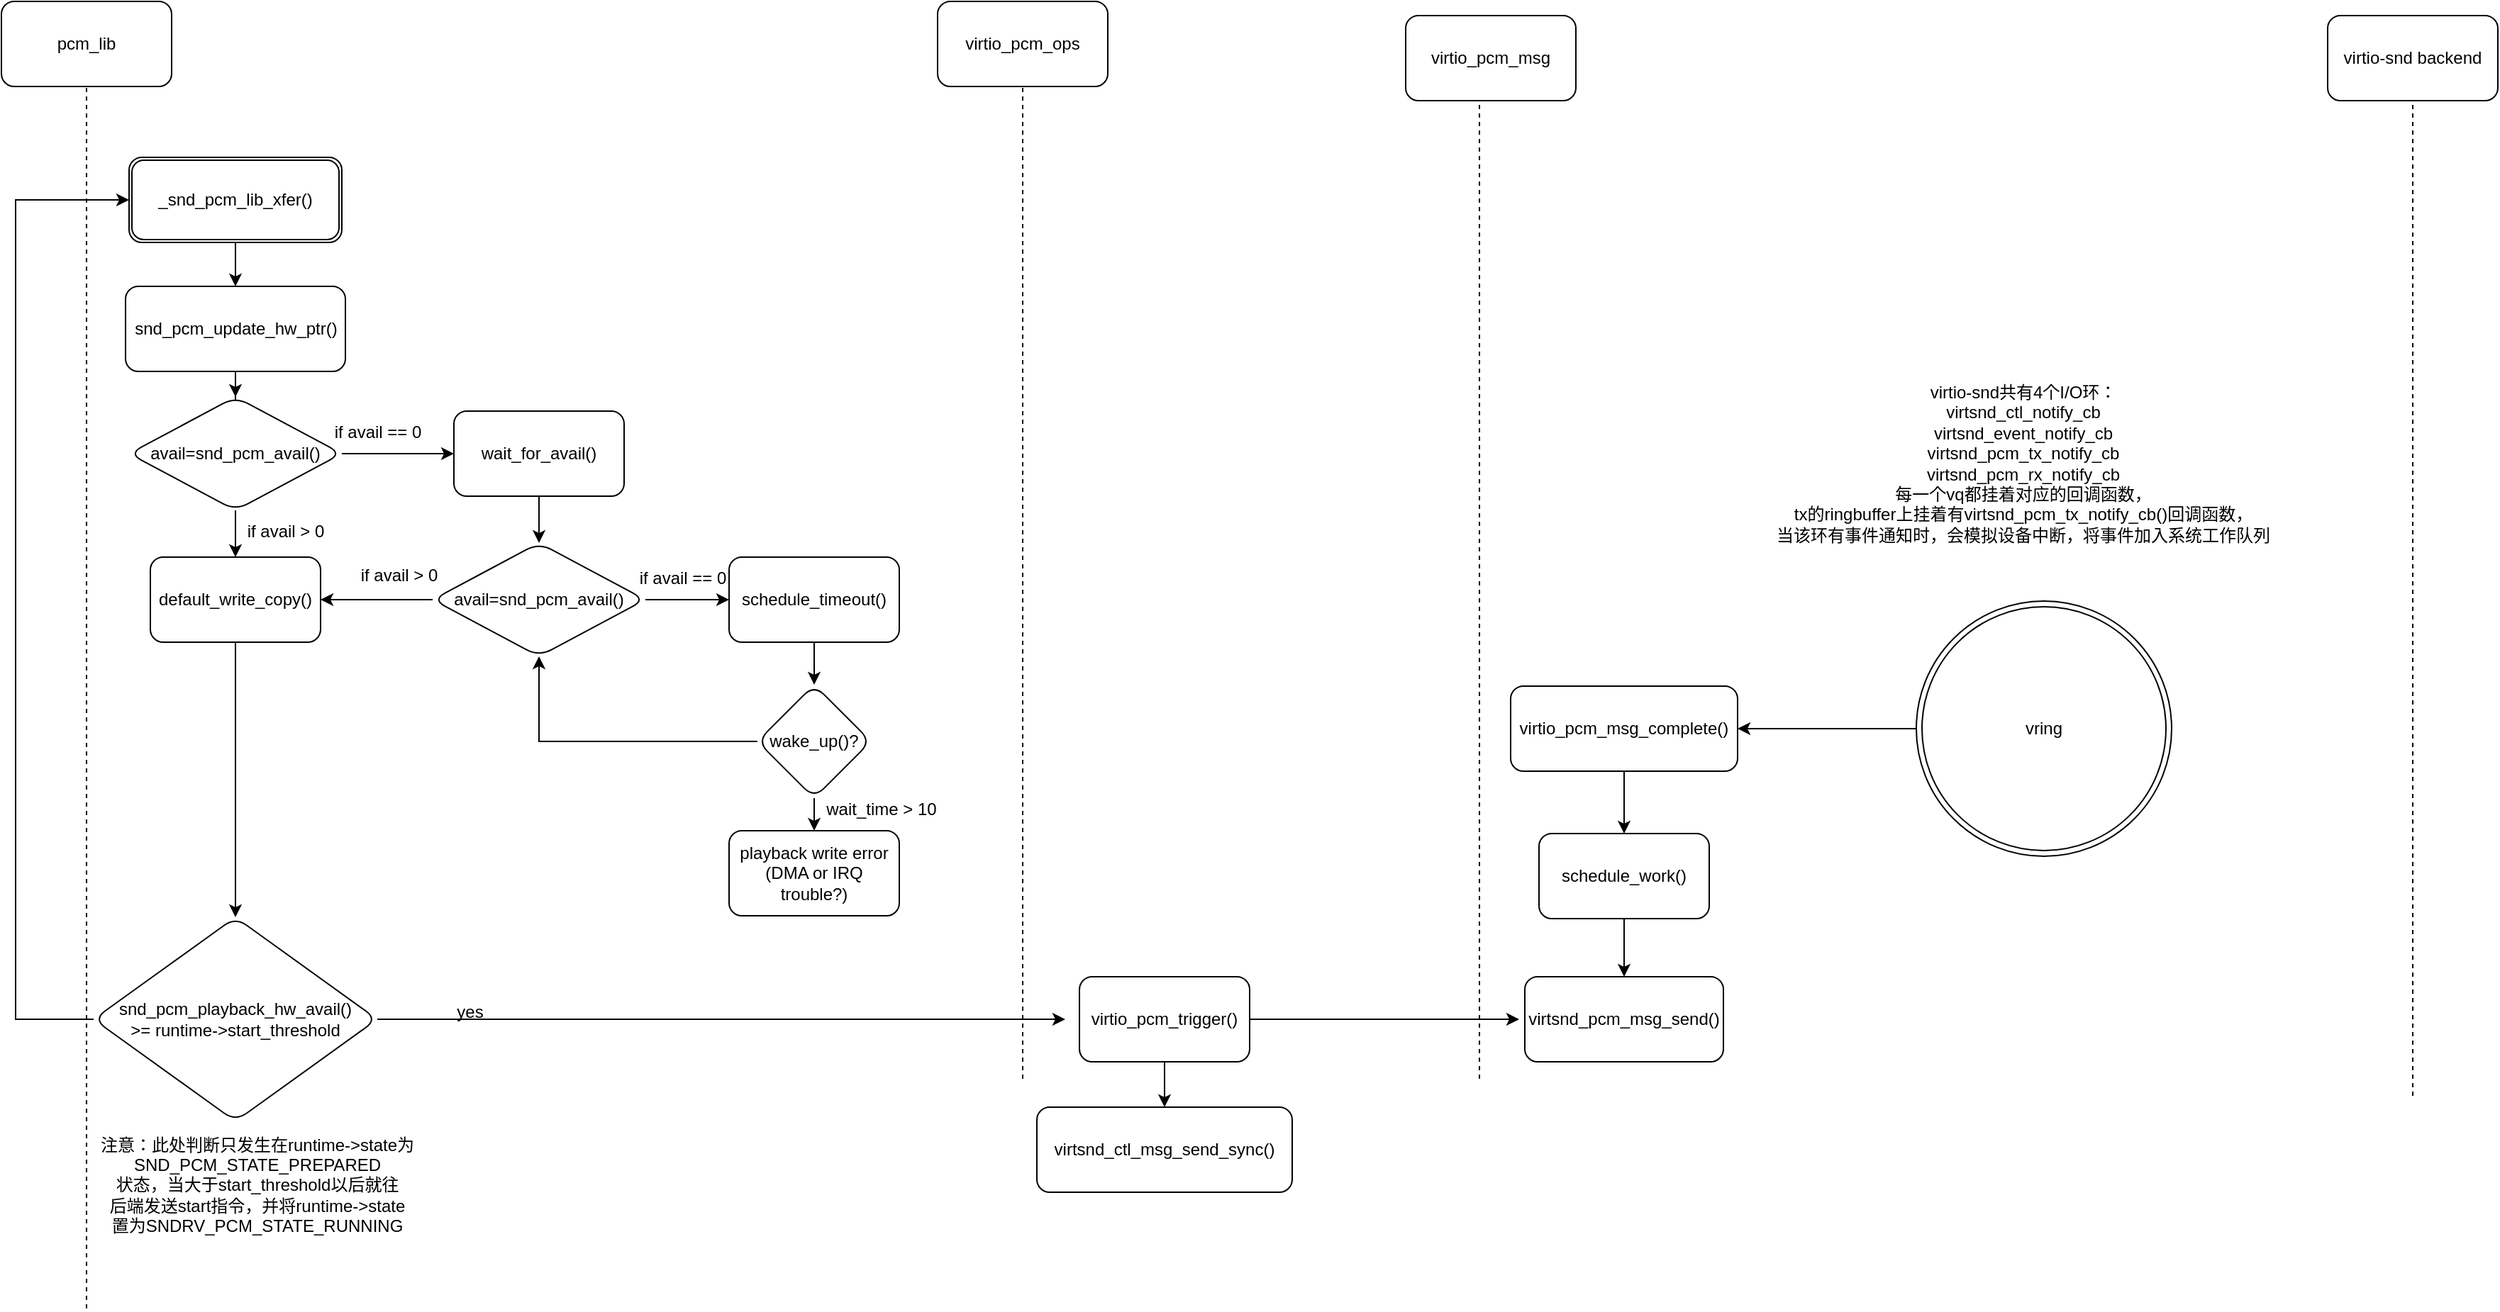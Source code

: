 <mxfile version="22.1.11" type="github">
  <diagram name="Page-1" id="oxIBppUR0O7fYyhMZaKm">
    <mxGraphModel dx="1434" dy="884" grid="1" gridSize="10" guides="1" tooltips="1" connect="1" arrows="1" fold="1" page="1" pageScale="1" pageWidth="827" pageHeight="1169" math="0" shadow="0">
      <root>
        <mxCell id="0" />
        <mxCell id="1" parent="0" />
        <mxCell id="Qplc67h_rqEwvxR7cmCl-1" value="pcm_lib" style="rounded=1;whiteSpace=wrap;html=1;" vertex="1" parent="1">
          <mxGeometry x="70" y="240" width="120" height="60" as="geometry" />
        </mxCell>
        <mxCell id="Qplc67h_rqEwvxR7cmCl-3" value="" style="endArrow=none;dashed=1;html=1;rounded=0;entryX=0.5;entryY=1;entryDx=0;entryDy=0;" edge="1" parent="1" target="Qplc67h_rqEwvxR7cmCl-1">
          <mxGeometry width="50" height="50" relative="1" as="geometry">
            <mxPoint x="130" y="1162" as="sourcePoint" />
            <mxPoint x="440" y="370" as="targetPoint" />
          </mxGeometry>
        </mxCell>
        <mxCell id="Qplc67h_rqEwvxR7cmCl-21" value="" style="edgeStyle=orthogonalEdgeStyle;rounded=0;orthogonalLoop=1;jettySize=auto;html=1;" edge="1" parent="1" source="Qplc67h_rqEwvxR7cmCl-14" target="Qplc67h_rqEwvxR7cmCl-20">
          <mxGeometry relative="1" as="geometry" />
        </mxCell>
        <mxCell id="Qplc67h_rqEwvxR7cmCl-14" value="_snd_pcm_lib_xfer()" style="shape=ext;double=1;rounded=1;whiteSpace=wrap;html=1;" vertex="1" parent="1">
          <mxGeometry x="160" y="350" width="150" height="60" as="geometry" />
        </mxCell>
        <mxCell id="Qplc67h_rqEwvxR7cmCl-25" value="" style="edgeStyle=orthogonalEdgeStyle;rounded=0;orthogonalLoop=1;jettySize=auto;html=1;" edge="1" parent="1" source="Qplc67h_rqEwvxR7cmCl-20" target="Qplc67h_rqEwvxR7cmCl-24">
          <mxGeometry relative="1" as="geometry" />
        </mxCell>
        <mxCell id="Qplc67h_rqEwvxR7cmCl-20" value="snd_pcm_update_hw_ptr()" style="whiteSpace=wrap;html=1;rounded=1;" vertex="1" parent="1">
          <mxGeometry x="157.5" y="441" width="155" height="60" as="geometry" />
        </mxCell>
        <mxCell id="Qplc67h_rqEwvxR7cmCl-27" value="" style="edgeStyle=orthogonalEdgeStyle;rounded=0;orthogonalLoop=1;jettySize=auto;html=1;" edge="1" parent="1" source="Qplc67h_rqEwvxR7cmCl-24" target="Qplc67h_rqEwvxR7cmCl-26">
          <mxGeometry relative="1" as="geometry" />
        </mxCell>
        <mxCell id="Qplc67h_rqEwvxR7cmCl-30" value="" style="edgeStyle=orthogonalEdgeStyle;rounded=0;orthogonalLoop=1;jettySize=auto;html=1;" edge="1" parent="1" source="Qplc67h_rqEwvxR7cmCl-24" target="Qplc67h_rqEwvxR7cmCl-29">
          <mxGeometry relative="1" as="geometry" />
        </mxCell>
        <mxCell id="Qplc67h_rqEwvxR7cmCl-24" value="avail=snd_pcm_avail()" style="rhombus;whiteSpace=wrap;html=1;rounded=1;" vertex="1" parent="1">
          <mxGeometry x="160" y="519" width="150" height="80" as="geometry" />
        </mxCell>
        <mxCell id="Qplc67h_rqEwvxR7cmCl-35" value="" style="edgeStyle=orthogonalEdgeStyle;rounded=0;orthogonalLoop=1;jettySize=auto;html=1;" edge="1" parent="1" source="Qplc67h_rqEwvxR7cmCl-26" target="Qplc67h_rqEwvxR7cmCl-34">
          <mxGeometry relative="1" as="geometry" />
        </mxCell>
        <mxCell id="Qplc67h_rqEwvxR7cmCl-26" value="wait_for_avail()" style="whiteSpace=wrap;html=1;rounded=1;" vertex="1" parent="1">
          <mxGeometry x="389" y="529" width="120" height="60" as="geometry" />
        </mxCell>
        <mxCell id="Qplc67h_rqEwvxR7cmCl-28" value="if avail == 0" style="text;html=1;align=center;verticalAlign=middle;resizable=0;points=[];autosize=1;strokeColor=none;fillColor=none;" vertex="1" parent="1">
          <mxGeometry x="295" y="529" width="80" height="30" as="geometry" />
        </mxCell>
        <mxCell id="Qplc67h_rqEwvxR7cmCl-33" value="" style="edgeStyle=orthogonalEdgeStyle;rounded=0;orthogonalLoop=1;jettySize=auto;html=1;" edge="1" parent="1" source="Qplc67h_rqEwvxR7cmCl-29" target="Qplc67h_rqEwvxR7cmCl-32">
          <mxGeometry relative="1" as="geometry" />
        </mxCell>
        <mxCell id="Qplc67h_rqEwvxR7cmCl-29" value="default_write_copy()" style="whiteSpace=wrap;html=1;rounded=1;" vertex="1" parent="1">
          <mxGeometry x="175" y="632" width="120" height="60" as="geometry" />
        </mxCell>
        <mxCell id="Qplc67h_rqEwvxR7cmCl-31" value="if avail &amp;gt; 0" style="text;html=1;align=center;verticalAlign=middle;resizable=0;points=[];autosize=1;strokeColor=none;fillColor=none;" vertex="1" parent="1">
          <mxGeometry x="230" y="599" width="80" height="30" as="geometry" />
        </mxCell>
        <mxCell id="Qplc67h_rqEwvxR7cmCl-56" style="edgeStyle=orthogonalEdgeStyle;rounded=0;orthogonalLoop=1;jettySize=auto;html=1;" edge="1" parent="1" source="Qplc67h_rqEwvxR7cmCl-32">
          <mxGeometry relative="1" as="geometry">
            <mxPoint x="820" y="958" as="targetPoint" />
          </mxGeometry>
        </mxCell>
        <mxCell id="Qplc67h_rqEwvxR7cmCl-66" style="edgeStyle=orthogonalEdgeStyle;rounded=0;orthogonalLoop=1;jettySize=auto;html=1;exitX=0;exitY=0.5;exitDx=0;exitDy=0;entryX=0;entryY=0.5;entryDx=0;entryDy=0;" edge="1" parent="1" source="Qplc67h_rqEwvxR7cmCl-32" target="Qplc67h_rqEwvxR7cmCl-14">
          <mxGeometry relative="1" as="geometry">
            <Array as="points">
              <mxPoint x="80" y="958" />
              <mxPoint x="80" y="380" />
            </Array>
          </mxGeometry>
        </mxCell>
        <mxCell id="Qplc67h_rqEwvxR7cmCl-32" value="snd_pcm_playback_hw_avail() &lt;br&gt;&amp;gt;= runtime-&amp;gt;start_threshold" style="rhombus;whiteSpace=wrap;html=1;rounded=1;" vertex="1" parent="1">
          <mxGeometry x="135" y="886" width="200" height="144" as="geometry" />
        </mxCell>
        <mxCell id="Qplc67h_rqEwvxR7cmCl-40" value="" style="edgeStyle=orthogonalEdgeStyle;rounded=0;orthogonalLoop=1;jettySize=auto;html=1;" edge="1" parent="1" source="Qplc67h_rqEwvxR7cmCl-34" target="Qplc67h_rqEwvxR7cmCl-39">
          <mxGeometry relative="1" as="geometry" />
        </mxCell>
        <mxCell id="Qplc67h_rqEwvxR7cmCl-42" value="" style="edgeStyle=orthogonalEdgeStyle;rounded=0;orthogonalLoop=1;jettySize=auto;html=1;" edge="1" parent="1" source="Qplc67h_rqEwvxR7cmCl-34" target="Qplc67h_rqEwvxR7cmCl-29">
          <mxGeometry relative="1" as="geometry" />
        </mxCell>
        <mxCell id="Qplc67h_rqEwvxR7cmCl-34" value="avail=snd_pcm_avail()" style="rhombus;whiteSpace=wrap;html=1;rounded=1;" vertex="1" parent="1">
          <mxGeometry x="374" y="622" width="150" height="80" as="geometry" />
        </mxCell>
        <mxCell id="Qplc67h_rqEwvxR7cmCl-48" value="" style="edgeStyle=orthogonalEdgeStyle;rounded=0;orthogonalLoop=1;jettySize=auto;html=1;" edge="1" parent="1" source="Qplc67h_rqEwvxR7cmCl-39" target="Qplc67h_rqEwvxR7cmCl-47">
          <mxGeometry relative="1" as="geometry" />
        </mxCell>
        <mxCell id="Qplc67h_rqEwvxR7cmCl-39" value="schedule_timeout()" style="whiteSpace=wrap;html=1;rounded=1;" vertex="1" parent="1">
          <mxGeometry x="583" y="632" width="120" height="60" as="geometry" />
        </mxCell>
        <mxCell id="Qplc67h_rqEwvxR7cmCl-41" value="if avail == 0" style="text;html=1;align=center;verticalAlign=middle;resizable=0;points=[];autosize=1;strokeColor=none;fillColor=none;" vertex="1" parent="1">
          <mxGeometry x="510" y="632" width="80" height="30" as="geometry" />
        </mxCell>
        <mxCell id="Qplc67h_rqEwvxR7cmCl-43" value="if avail &amp;gt; 0" style="text;html=1;align=center;verticalAlign=middle;resizable=0;points=[];autosize=1;strokeColor=none;fillColor=none;" vertex="1" parent="1">
          <mxGeometry x="310" y="630" width="80" height="30" as="geometry" />
        </mxCell>
        <mxCell id="Qplc67h_rqEwvxR7cmCl-49" style="edgeStyle=orthogonalEdgeStyle;rounded=0;orthogonalLoop=1;jettySize=auto;html=1;entryX=0.5;entryY=1;entryDx=0;entryDy=0;" edge="1" parent="1" source="Qplc67h_rqEwvxR7cmCl-47" target="Qplc67h_rqEwvxR7cmCl-34">
          <mxGeometry relative="1" as="geometry" />
        </mxCell>
        <mxCell id="Qplc67h_rqEwvxR7cmCl-51" value="" style="edgeStyle=orthogonalEdgeStyle;rounded=0;orthogonalLoop=1;jettySize=auto;html=1;" edge="1" parent="1" source="Qplc67h_rqEwvxR7cmCl-47" target="Qplc67h_rqEwvxR7cmCl-50">
          <mxGeometry relative="1" as="geometry" />
        </mxCell>
        <mxCell id="Qplc67h_rqEwvxR7cmCl-47" value="wake_up()?" style="rhombus;whiteSpace=wrap;html=1;rounded=1;" vertex="1" parent="1">
          <mxGeometry x="603" y="722" width="80" height="80" as="geometry" />
        </mxCell>
        <mxCell id="Qplc67h_rqEwvxR7cmCl-50" value="playback write error (DMA or IRQ trouble?)" style="whiteSpace=wrap;html=1;rounded=1;" vertex="1" parent="1">
          <mxGeometry x="583" y="825" width="120" height="60" as="geometry" />
        </mxCell>
        <mxCell id="Qplc67h_rqEwvxR7cmCl-52" value="wait_time &amp;gt; 10" style="text;html=1;align=center;verticalAlign=middle;resizable=0;points=[];autosize=1;strokeColor=none;fillColor=none;" vertex="1" parent="1">
          <mxGeometry x="640" y="795" width="100" height="30" as="geometry" />
        </mxCell>
        <mxCell id="Qplc67h_rqEwvxR7cmCl-54" value="virtio_pcm_ops" style="rounded=1;whiteSpace=wrap;html=1;" vertex="1" parent="1">
          <mxGeometry x="730" y="240" width="120" height="60" as="geometry" />
        </mxCell>
        <mxCell id="Qplc67h_rqEwvxR7cmCl-55" value="" style="endArrow=none;dashed=1;html=1;rounded=0;entryX=0.5;entryY=1;entryDx=0;entryDy=0;" edge="1" parent="1" target="Qplc67h_rqEwvxR7cmCl-54">
          <mxGeometry width="50" height="50" relative="1" as="geometry">
            <mxPoint x="790" y="1000" as="sourcePoint" />
            <mxPoint x="450" y="380" as="targetPoint" />
          </mxGeometry>
        </mxCell>
        <mxCell id="Qplc67h_rqEwvxR7cmCl-57" value="yes" style="text;html=1;align=center;verticalAlign=middle;resizable=0;points=[];autosize=1;strokeColor=none;fillColor=none;" vertex="1" parent="1">
          <mxGeometry x="380" y="938" width="40" height="30" as="geometry" />
        </mxCell>
        <mxCell id="Qplc67h_rqEwvxR7cmCl-59" value="virtio-snd backend" style="rounded=1;whiteSpace=wrap;html=1;" vertex="1" parent="1">
          <mxGeometry x="1710" y="250" width="120" height="60" as="geometry" />
        </mxCell>
        <mxCell id="Qplc67h_rqEwvxR7cmCl-60" value="" style="endArrow=none;dashed=1;html=1;rounded=0;entryX=0.5;entryY=1;entryDx=0;entryDy=0;" edge="1" parent="1">
          <mxGeometry width="50" height="50" relative="1" as="geometry">
            <mxPoint x="1112" y="1000" as="sourcePoint" />
            <mxPoint x="1112" y="300" as="targetPoint" />
          </mxGeometry>
        </mxCell>
        <mxCell id="Qplc67h_rqEwvxR7cmCl-62" style="edgeStyle=orthogonalEdgeStyle;rounded=0;orthogonalLoop=1;jettySize=auto;html=1;entryX=0;entryY=0.5;entryDx=0;entryDy=0;" edge="1" parent="1" source="Qplc67h_rqEwvxR7cmCl-61">
          <mxGeometry relative="1" as="geometry">
            <mxPoint x="1140" y="958" as="targetPoint" />
          </mxGeometry>
        </mxCell>
        <mxCell id="Qplc67h_rqEwvxR7cmCl-64" value="" style="edgeStyle=orthogonalEdgeStyle;rounded=0;orthogonalLoop=1;jettySize=auto;html=1;" edge="1" parent="1" source="Qplc67h_rqEwvxR7cmCl-61" target="Qplc67h_rqEwvxR7cmCl-63">
          <mxGeometry relative="1" as="geometry" />
        </mxCell>
        <mxCell id="Qplc67h_rqEwvxR7cmCl-61" value="virtio_pcm_trigger()" style="rounded=1;whiteSpace=wrap;html=1;" vertex="1" parent="1">
          <mxGeometry x="830" y="928" width="120" height="60" as="geometry" />
        </mxCell>
        <mxCell id="Qplc67h_rqEwvxR7cmCl-63" value="virtsnd_ctl_msg_send_sync()" style="rounded=1;whiteSpace=wrap;html=1;" vertex="1" parent="1">
          <mxGeometry x="800" y="1020" width="180" height="60" as="geometry" />
        </mxCell>
        <mxCell id="Qplc67h_rqEwvxR7cmCl-68" value="注意：此处判断只发生在runtime-&amp;gt;state为&lt;br style=&quot;border-color: var(--border-color);&quot;&gt;SND_PCM_STATE_PREPARED&lt;br style=&quot;border-color: var(--border-color);&quot;&gt;状态，当大于start_threshold以后就往&lt;br&gt;后端发送start指令，并将runtime-&amp;gt;state&lt;br style=&quot;border-color: var(--border-color);&quot;&gt;置为SNDRV_PCM_STATE_RUNNING" style="text;html=1;align=center;verticalAlign=middle;resizable=0;points=[];autosize=1;strokeColor=none;fillColor=none;" vertex="1" parent="1">
          <mxGeometry x="130" y="1030" width="240" height="90" as="geometry" />
        </mxCell>
        <mxCell id="Qplc67h_rqEwvxR7cmCl-80" value="" style="edgeStyle=orthogonalEdgeStyle;rounded=0;orthogonalLoop=1;jettySize=auto;html=1;" edge="1" parent="1" source="Qplc67h_rqEwvxR7cmCl-69" target="Qplc67h_rqEwvxR7cmCl-74">
          <mxGeometry relative="1" as="geometry" />
        </mxCell>
        <mxCell id="Qplc67h_rqEwvxR7cmCl-69" value="vring" style="ellipse;shape=doubleEllipse;whiteSpace=wrap;html=1;aspect=fixed;" vertex="1" parent="1">
          <mxGeometry x="1420" y="663" width="180" height="180" as="geometry" />
        </mxCell>
        <mxCell id="Qplc67h_rqEwvxR7cmCl-73" value="virtio-snd共有4个I/O环：&lt;br&gt;virtsnd_ctl_notify_cb&lt;br&gt;virtsnd_event_notify_cb&lt;br&gt;virtsnd_pcm_tx_notify_cb&lt;br&gt;virtsnd_pcm_rx_notify_cb&lt;br&gt;每一个vq都挂着对应的回调函数，&lt;br&gt;tx的ringbuffer上挂着有virtsnd_pcm_tx_notify_cb()回调函数，&lt;br&gt;当该环有事件通知时，会模拟设备中断，将事件加入系统工作队列" style="text;html=1;align=center;verticalAlign=middle;resizable=0;points=[];autosize=1;strokeColor=none;fillColor=none;" vertex="1" parent="1">
          <mxGeometry x="1310" y="501" width="370" height="130" as="geometry" />
        </mxCell>
        <mxCell id="Qplc67h_rqEwvxR7cmCl-77" value="" style="edgeStyle=orthogonalEdgeStyle;rounded=0;orthogonalLoop=1;jettySize=auto;html=1;" edge="1" parent="1" source="Qplc67h_rqEwvxR7cmCl-74" target="Qplc67h_rqEwvxR7cmCl-76">
          <mxGeometry relative="1" as="geometry" />
        </mxCell>
        <mxCell id="Qplc67h_rqEwvxR7cmCl-74" value="virtio_pcm_msg_complete()" style="rounded=1;whiteSpace=wrap;html=1;" vertex="1" parent="1">
          <mxGeometry x="1134" y="723" width="160" height="60" as="geometry" />
        </mxCell>
        <mxCell id="Qplc67h_rqEwvxR7cmCl-79" value="" style="edgeStyle=orthogonalEdgeStyle;rounded=0;orthogonalLoop=1;jettySize=auto;html=1;" edge="1" parent="1" source="Qplc67h_rqEwvxR7cmCl-76" target="Qplc67h_rqEwvxR7cmCl-78">
          <mxGeometry relative="1" as="geometry" />
        </mxCell>
        <mxCell id="Qplc67h_rqEwvxR7cmCl-76" value="schedule_work()" style="whiteSpace=wrap;html=1;rounded=1;" vertex="1" parent="1">
          <mxGeometry x="1154" y="827" width="120" height="60" as="geometry" />
        </mxCell>
        <mxCell id="Qplc67h_rqEwvxR7cmCl-78" value="virtsnd_pcm_msg_send()" style="whiteSpace=wrap;html=1;rounded=1;" vertex="1" parent="1">
          <mxGeometry x="1144" y="928" width="140" height="60" as="geometry" />
        </mxCell>
        <mxCell id="Qplc67h_rqEwvxR7cmCl-81" value="virtio_pcm_msg" style="rounded=1;whiteSpace=wrap;html=1;" vertex="1" parent="1">
          <mxGeometry x="1060" y="250" width="120" height="60" as="geometry" />
        </mxCell>
        <mxCell id="Qplc67h_rqEwvxR7cmCl-82" value="" style="endArrow=none;dashed=1;html=1;rounded=0;entryX=0.5;entryY=1;entryDx=0;entryDy=0;" edge="1" parent="1">
          <mxGeometry width="50" height="50" relative="1" as="geometry">
            <mxPoint x="1770" y="1012" as="sourcePoint" />
            <mxPoint x="1770" y="312" as="targetPoint" />
          </mxGeometry>
        </mxCell>
      </root>
    </mxGraphModel>
  </diagram>
</mxfile>
